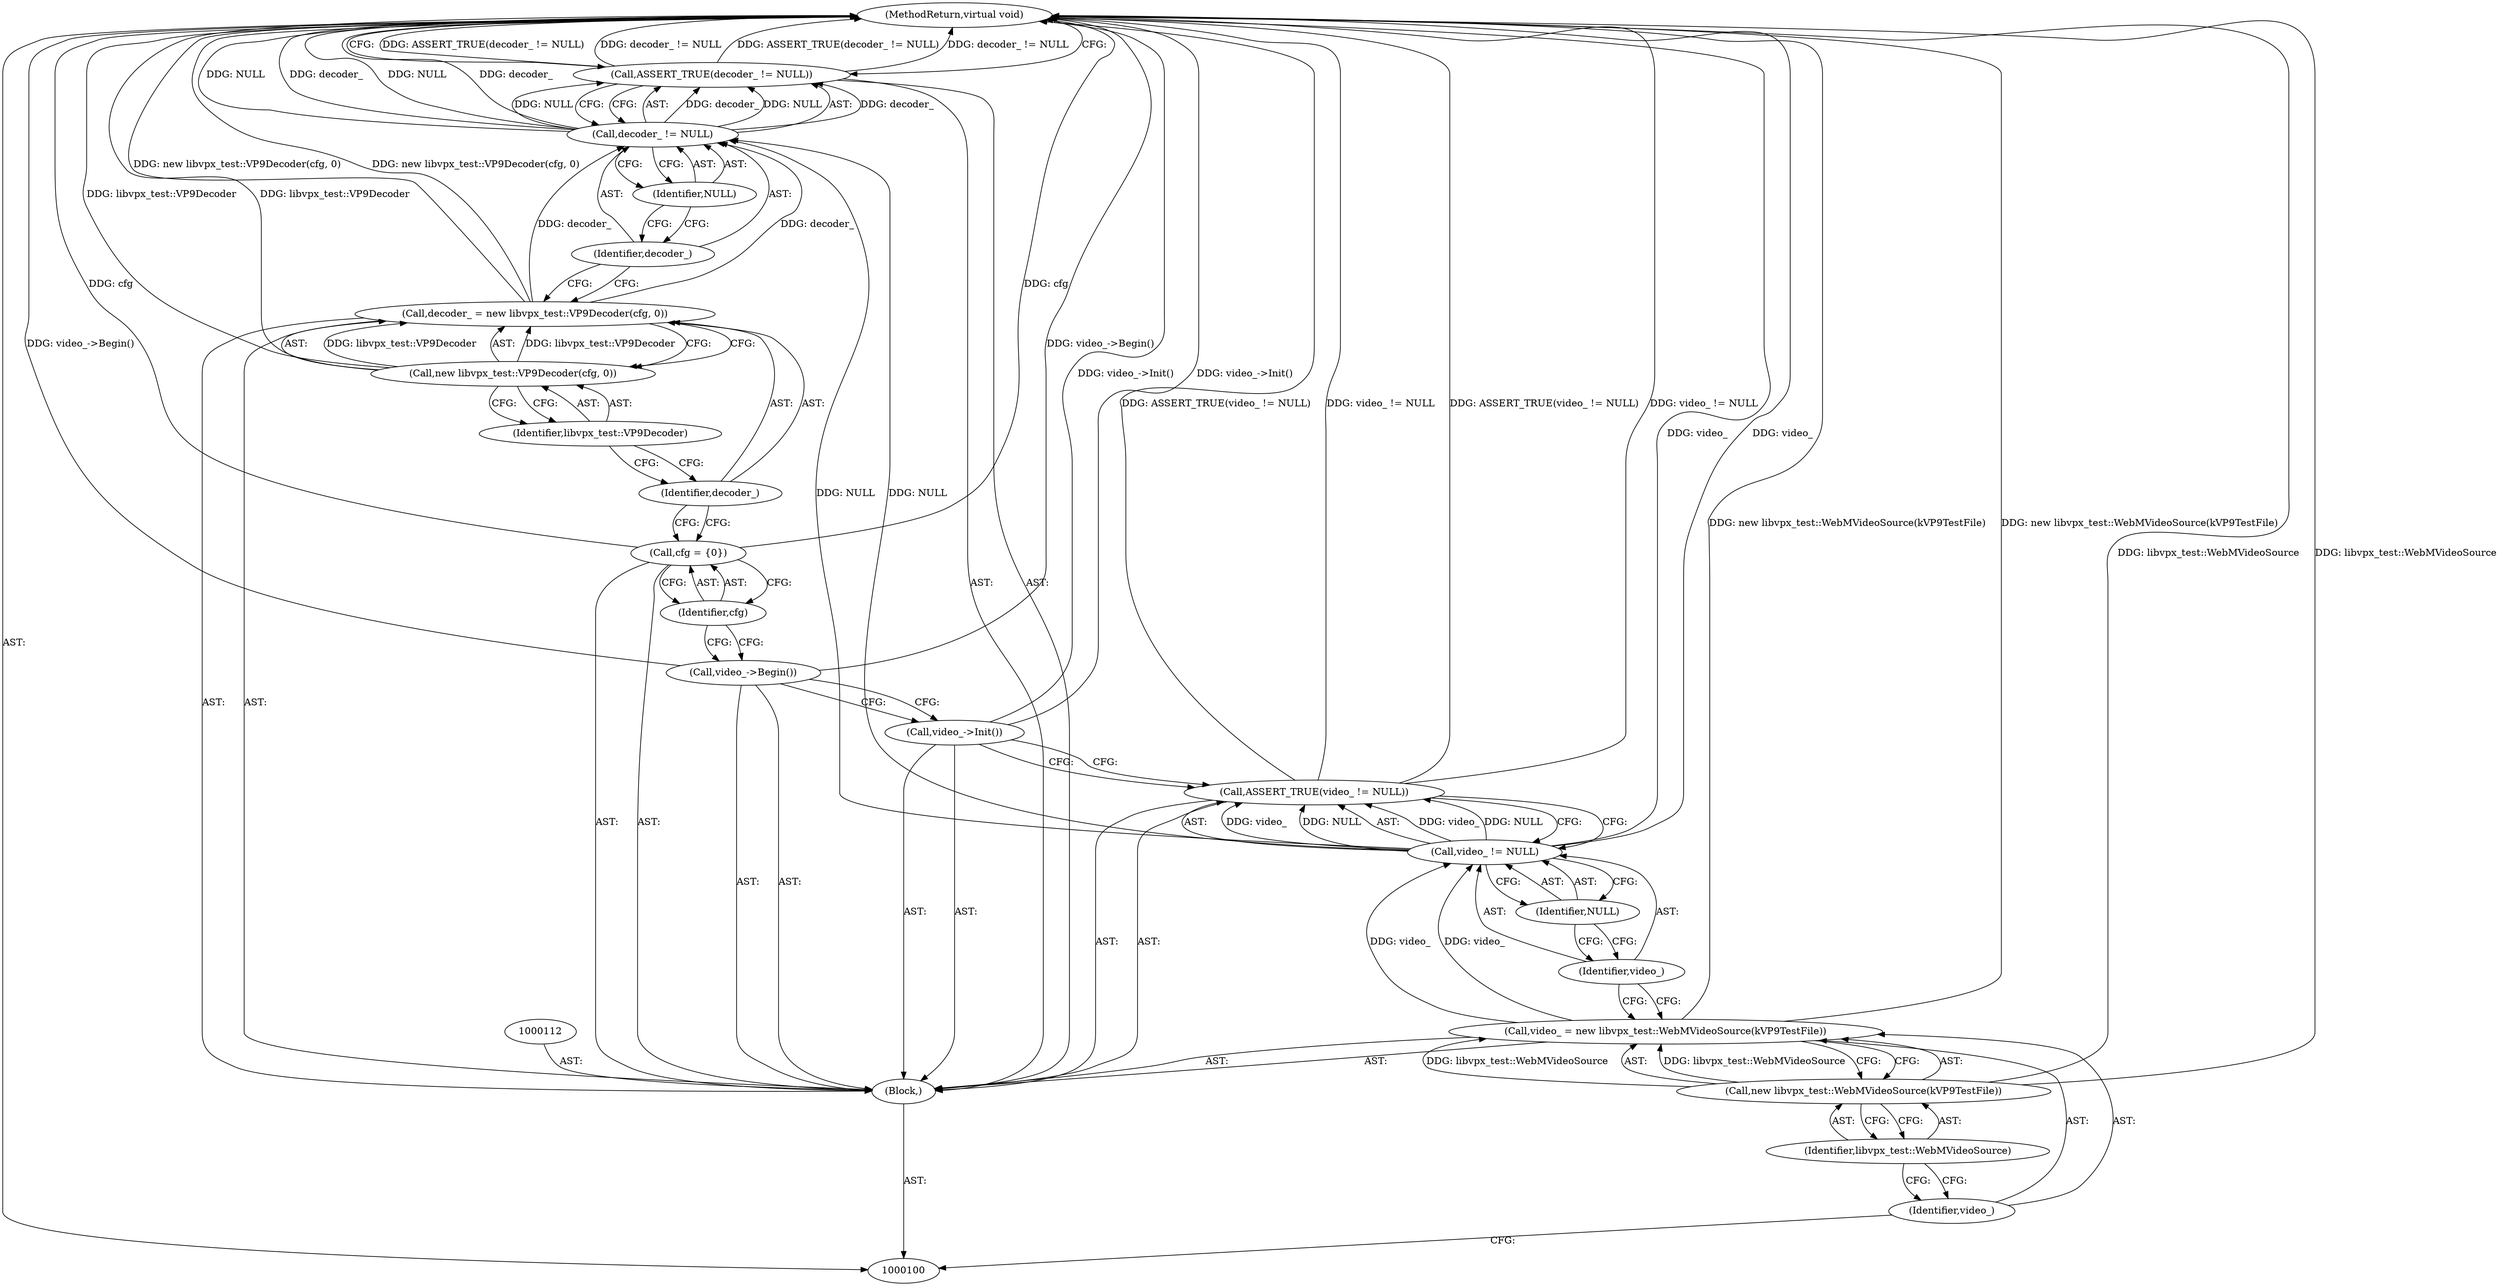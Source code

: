 digraph "1_Android_5a9753fca56f0eeb9f61e342b2fccffc364f9426_71" {
"1000123" [label="(MethodReturn,virtual void)"];
"1000101" [label="(Block,)"];
"1000120" [label="(Call,decoder_ != NULL)"];
"1000121" [label="(Identifier,decoder_)"];
"1000122" [label="(Identifier,NULL)"];
"1000119" [label="(Call,ASSERT_TRUE(decoder_ != NULL))"];
"1000104" [label="(Call,new libvpx_test::WebMVideoSource(kVP9TestFile))"];
"1000105" [label="(Identifier,libvpx_test::WebMVideoSource)"];
"1000102" [label="(Call,video_ = new libvpx_test::WebMVideoSource(kVP9TestFile))"];
"1000103" [label="(Identifier,video_)"];
"1000107" [label="(Call,video_ != NULL)"];
"1000108" [label="(Identifier,video_)"];
"1000109" [label="(Identifier,NULL)"];
"1000106" [label="(Call,ASSERT_TRUE(video_ != NULL))"];
"1000110" [label="(Call,video_->Init())"];
"1000111" [label="(Call,video_->Begin())"];
"1000113" [label="(Call,cfg = {0})"];
"1000114" [label="(Identifier,cfg)"];
"1000117" [label="(Call,new libvpx_test::VP9Decoder(cfg, 0))"];
"1000118" [label="(Identifier,libvpx_test::VP9Decoder)"];
"1000115" [label="(Call,decoder_ = new libvpx_test::VP9Decoder(cfg, 0))"];
"1000116" [label="(Identifier,decoder_)"];
"1000123" -> "1000100"  [label="AST: "];
"1000123" -> "1000119"  [label="CFG: "];
"1000115" -> "1000123"  [label="DDG: new libvpx_test::VP9Decoder(cfg, 0)"];
"1000107" -> "1000123"  [label="DDG: video_"];
"1000106" -> "1000123"  [label="DDG: video_ != NULL"];
"1000106" -> "1000123"  [label="DDG: ASSERT_TRUE(video_ != NULL)"];
"1000102" -> "1000123"  [label="DDG: new libvpx_test::WebMVideoSource(kVP9TestFile)"];
"1000104" -> "1000123"  [label="DDG: libvpx_test::WebMVideoSource"];
"1000113" -> "1000123"  [label="DDG: cfg"];
"1000117" -> "1000123"  [label="DDG: libvpx_test::VP9Decoder"];
"1000120" -> "1000123"  [label="DDG: NULL"];
"1000120" -> "1000123"  [label="DDG: decoder_"];
"1000119" -> "1000123"  [label="DDG: ASSERT_TRUE(decoder_ != NULL)"];
"1000119" -> "1000123"  [label="DDG: decoder_ != NULL"];
"1000111" -> "1000123"  [label="DDG: video_->Begin()"];
"1000110" -> "1000123"  [label="DDG: video_->Init()"];
"1000101" -> "1000100"  [label="AST: "];
"1000102" -> "1000101"  [label="AST: "];
"1000106" -> "1000101"  [label="AST: "];
"1000110" -> "1000101"  [label="AST: "];
"1000111" -> "1000101"  [label="AST: "];
"1000112" -> "1000101"  [label="AST: "];
"1000113" -> "1000101"  [label="AST: "];
"1000115" -> "1000101"  [label="AST: "];
"1000119" -> "1000101"  [label="AST: "];
"1000120" -> "1000119"  [label="AST: "];
"1000120" -> "1000122"  [label="CFG: "];
"1000121" -> "1000120"  [label="AST: "];
"1000122" -> "1000120"  [label="AST: "];
"1000119" -> "1000120"  [label="CFG: "];
"1000120" -> "1000123"  [label="DDG: NULL"];
"1000120" -> "1000123"  [label="DDG: decoder_"];
"1000120" -> "1000119"  [label="DDG: decoder_"];
"1000120" -> "1000119"  [label="DDG: NULL"];
"1000115" -> "1000120"  [label="DDG: decoder_"];
"1000107" -> "1000120"  [label="DDG: NULL"];
"1000121" -> "1000120"  [label="AST: "];
"1000121" -> "1000115"  [label="CFG: "];
"1000122" -> "1000121"  [label="CFG: "];
"1000122" -> "1000120"  [label="AST: "];
"1000122" -> "1000121"  [label="CFG: "];
"1000120" -> "1000122"  [label="CFG: "];
"1000119" -> "1000101"  [label="AST: "];
"1000119" -> "1000120"  [label="CFG: "];
"1000120" -> "1000119"  [label="AST: "];
"1000123" -> "1000119"  [label="CFG: "];
"1000119" -> "1000123"  [label="DDG: ASSERT_TRUE(decoder_ != NULL)"];
"1000119" -> "1000123"  [label="DDG: decoder_ != NULL"];
"1000120" -> "1000119"  [label="DDG: decoder_"];
"1000120" -> "1000119"  [label="DDG: NULL"];
"1000104" -> "1000102"  [label="AST: "];
"1000104" -> "1000105"  [label="CFG: "];
"1000105" -> "1000104"  [label="AST: "];
"1000102" -> "1000104"  [label="CFG: "];
"1000104" -> "1000123"  [label="DDG: libvpx_test::WebMVideoSource"];
"1000104" -> "1000102"  [label="DDG: libvpx_test::WebMVideoSource"];
"1000105" -> "1000104"  [label="AST: "];
"1000105" -> "1000103"  [label="CFG: "];
"1000104" -> "1000105"  [label="CFG: "];
"1000102" -> "1000101"  [label="AST: "];
"1000102" -> "1000104"  [label="CFG: "];
"1000103" -> "1000102"  [label="AST: "];
"1000104" -> "1000102"  [label="AST: "];
"1000108" -> "1000102"  [label="CFG: "];
"1000102" -> "1000123"  [label="DDG: new libvpx_test::WebMVideoSource(kVP9TestFile)"];
"1000104" -> "1000102"  [label="DDG: libvpx_test::WebMVideoSource"];
"1000102" -> "1000107"  [label="DDG: video_"];
"1000103" -> "1000102"  [label="AST: "];
"1000103" -> "1000100"  [label="CFG: "];
"1000105" -> "1000103"  [label="CFG: "];
"1000107" -> "1000106"  [label="AST: "];
"1000107" -> "1000109"  [label="CFG: "];
"1000108" -> "1000107"  [label="AST: "];
"1000109" -> "1000107"  [label="AST: "];
"1000106" -> "1000107"  [label="CFG: "];
"1000107" -> "1000123"  [label="DDG: video_"];
"1000107" -> "1000106"  [label="DDG: video_"];
"1000107" -> "1000106"  [label="DDG: NULL"];
"1000102" -> "1000107"  [label="DDG: video_"];
"1000107" -> "1000120"  [label="DDG: NULL"];
"1000108" -> "1000107"  [label="AST: "];
"1000108" -> "1000102"  [label="CFG: "];
"1000109" -> "1000108"  [label="CFG: "];
"1000109" -> "1000107"  [label="AST: "];
"1000109" -> "1000108"  [label="CFG: "];
"1000107" -> "1000109"  [label="CFG: "];
"1000106" -> "1000101"  [label="AST: "];
"1000106" -> "1000107"  [label="CFG: "];
"1000107" -> "1000106"  [label="AST: "];
"1000110" -> "1000106"  [label="CFG: "];
"1000106" -> "1000123"  [label="DDG: video_ != NULL"];
"1000106" -> "1000123"  [label="DDG: ASSERT_TRUE(video_ != NULL)"];
"1000107" -> "1000106"  [label="DDG: video_"];
"1000107" -> "1000106"  [label="DDG: NULL"];
"1000110" -> "1000101"  [label="AST: "];
"1000110" -> "1000106"  [label="CFG: "];
"1000111" -> "1000110"  [label="CFG: "];
"1000110" -> "1000123"  [label="DDG: video_->Init()"];
"1000111" -> "1000101"  [label="AST: "];
"1000111" -> "1000110"  [label="CFG: "];
"1000114" -> "1000111"  [label="CFG: "];
"1000111" -> "1000123"  [label="DDG: video_->Begin()"];
"1000113" -> "1000101"  [label="AST: "];
"1000113" -> "1000114"  [label="CFG: "];
"1000114" -> "1000113"  [label="AST: "];
"1000116" -> "1000113"  [label="CFG: "];
"1000113" -> "1000123"  [label="DDG: cfg"];
"1000114" -> "1000113"  [label="AST: "];
"1000114" -> "1000111"  [label="CFG: "];
"1000113" -> "1000114"  [label="CFG: "];
"1000117" -> "1000115"  [label="AST: "];
"1000117" -> "1000118"  [label="CFG: "];
"1000118" -> "1000117"  [label="AST: "];
"1000115" -> "1000117"  [label="CFG: "];
"1000117" -> "1000123"  [label="DDG: libvpx_test::VP9Decoder"];
"1000117" -> "1000115"  [label="DDG: libvpx_test::VP9Decoder"];
"1000118" -> "1000117"  [label="AST: "];
"1000118" -> "1000116"  [label="CFG: "];
"1000117" -> "1000118"  [label="CFG: "];
"1000115" -> "1000101"  [label="AST: "];
"1000115" -> "1000117"  [label="CFG: "];
"1000116" -> "1000115"  [label="AST: "];
"1000117" -> "1000115"  [label="AST: "];
"1000121" -> "1000115"  [label="CFG: "];
"1000115" -> "1000123"  [label="DDG: new libvpx_test::VP9Decoder(cfg, 0)"];
"1000117" -> "1000115"  [label="DDG: libvpx_test::VP9Decoder"];
"1000115" -> "1000120"  [label="DDG: decoder_"];
"1000116" -> "1000115"  [label="AST: "];
"1000116" -> "1000113"  [label="CFG: "];
"1000118" -> "1000116"  [label="CFG: "];
}

